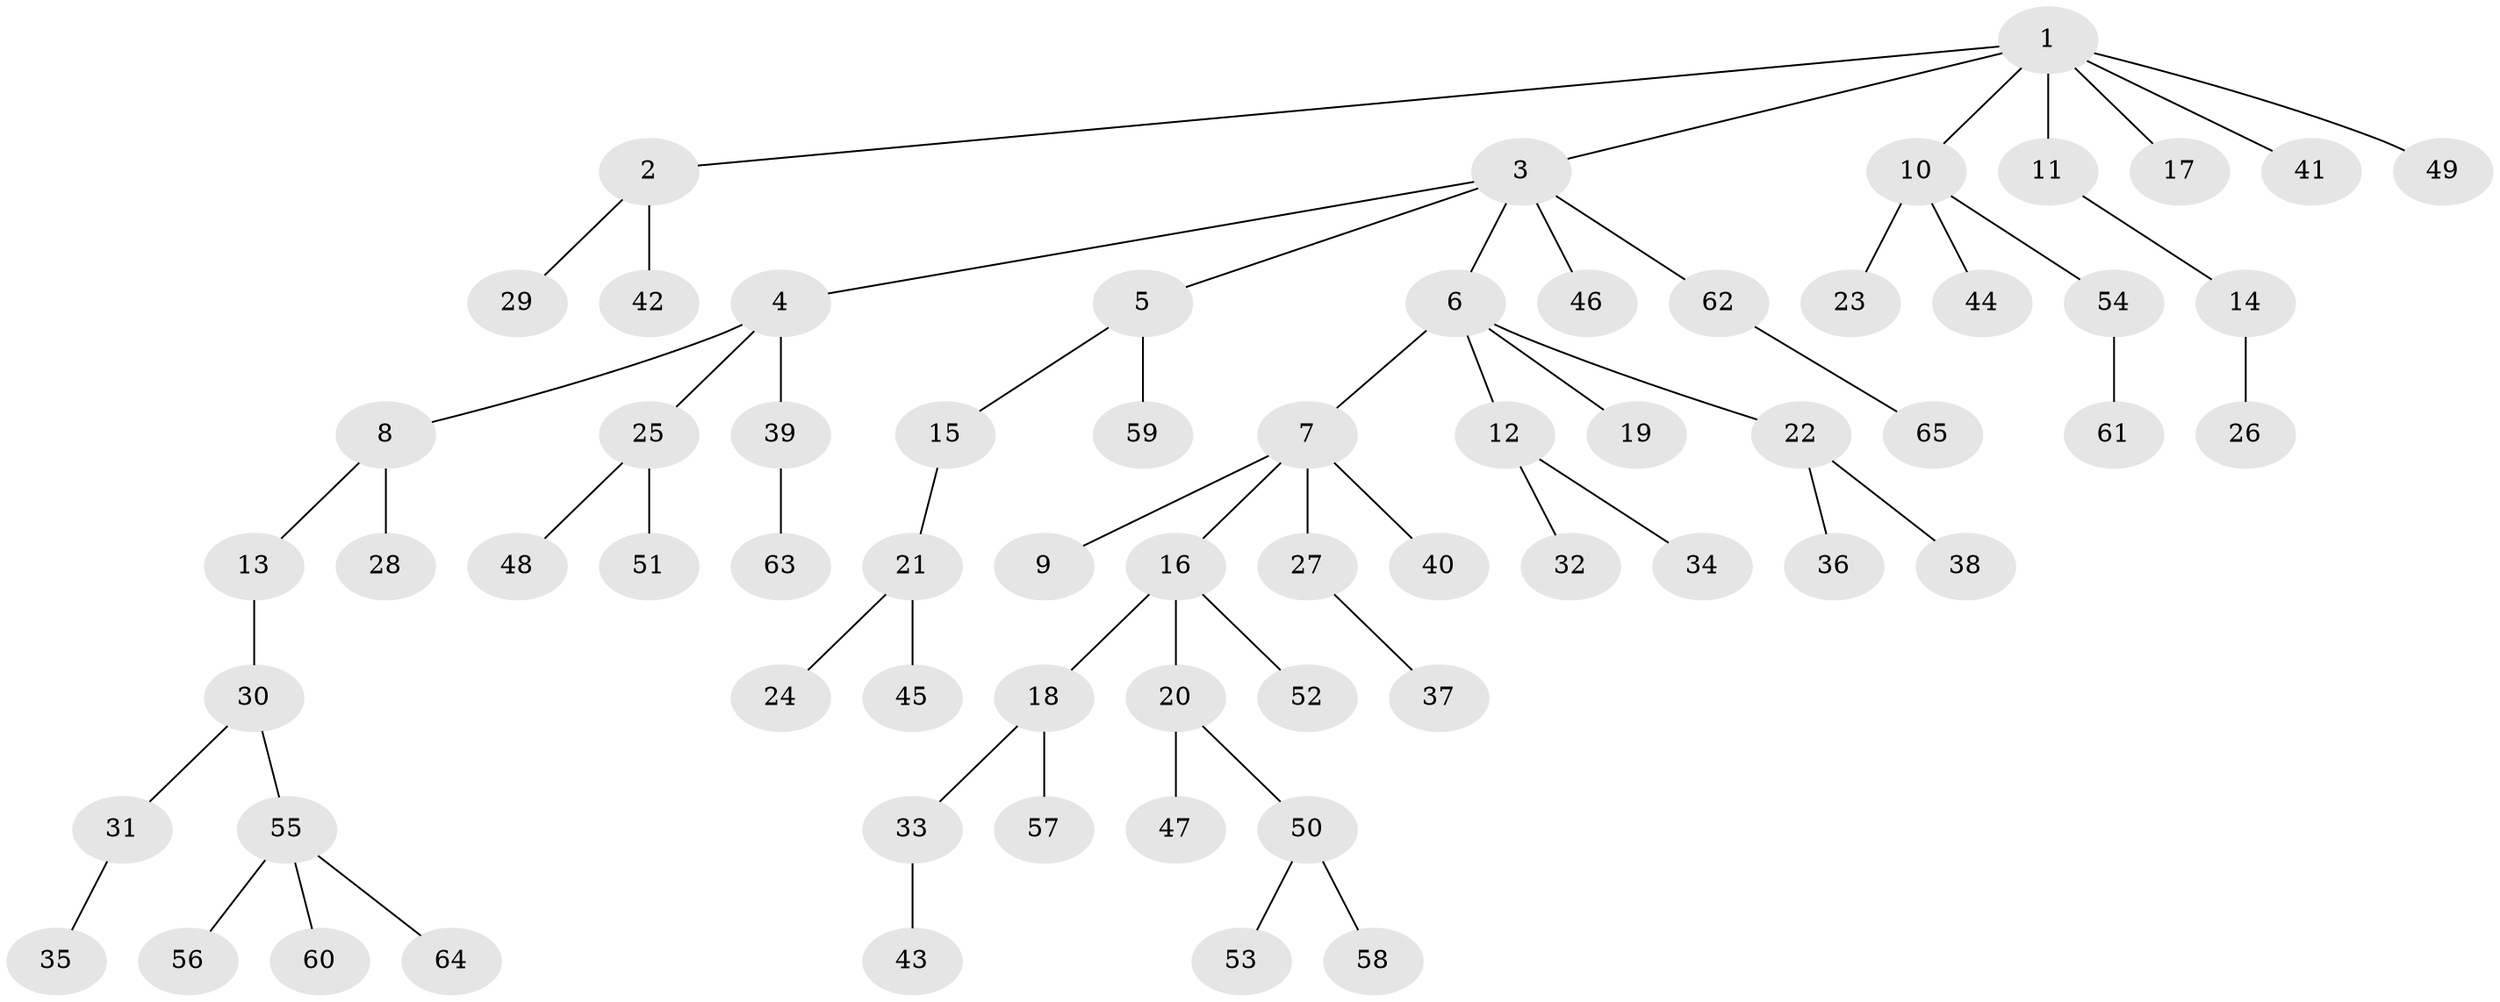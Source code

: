 // Generated by graph-tools (version 1.1) at 2025/26/03/09/25 03:26:32]
// undirected, 65 vertices, 64 edges
graph export_dot {
graph [start="1"]
  node [color=gray90,style=filled];
  1;
  2;
  3;
  4;
  5;
  6;
  7;
  8;
  9;
  10;
  11;
  12;
  13;
  14;
  15;
  16;
  17;
  18;
  19;
  20;
  21;
  22;
  23;
  24;
  25;
  26;
  27;
  28;
  29;
  30;
  31;
  32;
  33;
  34;
  35;
  36;
  37;
  38;
  39;
  40;
  41;
  42;
  43;
  44;
  45;
  46;
  47;
  48;
  49;
  50;
  51;
  52;
  53;
  54;
  55;
  56;
  57;
  58;
  59;
  60;
  61;
  62;
  63;
  64;
  65;
  1 -- 2;
  1 -- 3;
  1 -- 10;
  1 -- 11;
  1 -- 17;
  1 -- 41;
  1 -- 49;
  2 -- 29;
  2 -- 42;
  3 -- 4;
  3 -- 5;
  3 -- 6;
  3 -- 46;
  3 -- 62;
  4 -- 8;
  4 -- 25;
  4 -- 39;
  5 -- 15;
  5 -- 59;
  6 -- 7;
  6 -- 12;
  6 -- 19;
  6 -- 22;
  7 -- 9;
  7 -- 16;
  7 -- 27;
  7 -- 40;
  8 -- 13;
  8 -- 28;
  10 -- 23;
  10 -- 44;
  10 -- 54;
  11 -- 14;
  12 -- 32;
  12 -- 34;
  13 -- 30;
  14 -- 26;
  15 -- 21;
  16 -- 18;
  16 -- 20;
  16 -- 52;
  18 -- 33;
  18 -- 57;
  20 -- 47;
  20 -- 50;
  21 -- 24;
  21 -- 45;
  22 -- 36;
  22 -- 38;
  25 -- 48;
  25 -- 51;
  27 -- 37;
  30 -- 31;
  30 -- 55;
  31 -- 35;
  33 -- 43;
  39 -- 63;
  50 -- 53;
  50 -- 58;
  54 -- 61;
  55 -- 56;
  55 -- 60;
  55 -- 64;
  62 -- 65;
}
